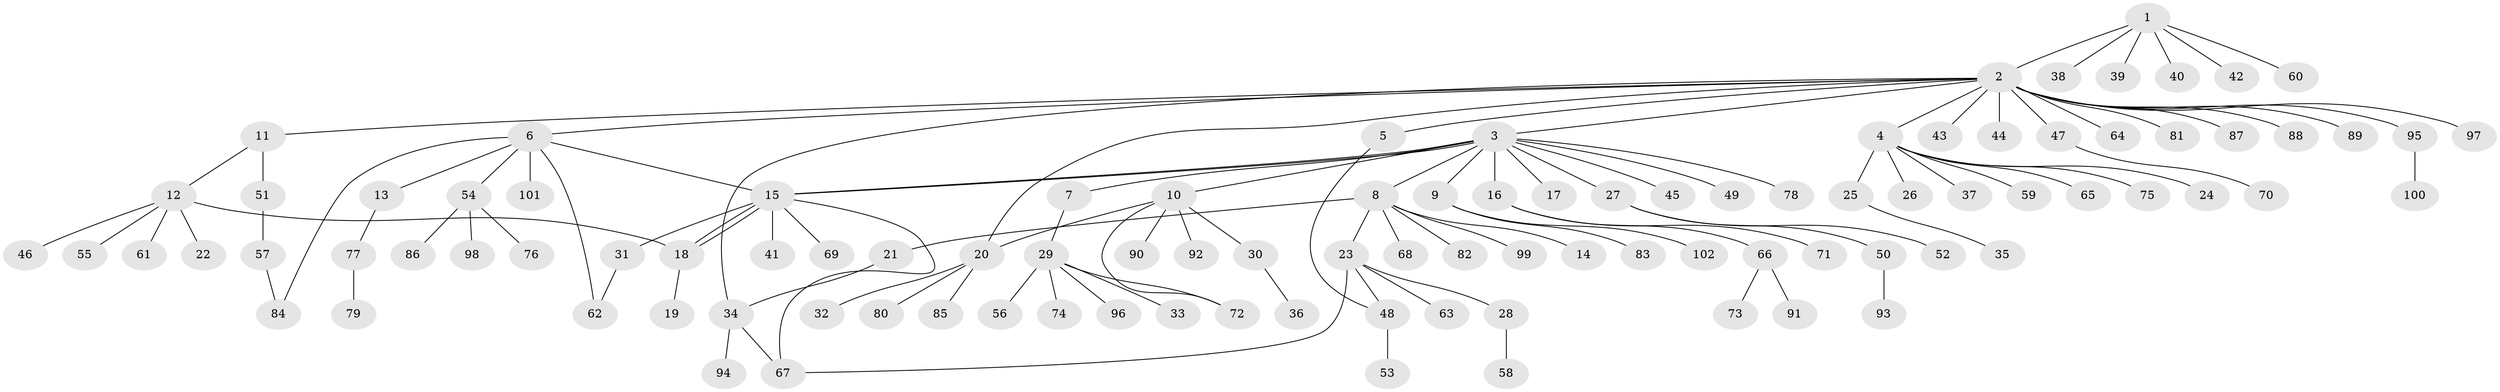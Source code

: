 // Generated by graph-tools (version 1.1) at 2025/25/03/09/25 03:25:56]
// undirected, 102 vertices, 113 edges
graph export_dot {
graph [start="1"]
  node [color=gray90,style=filled];
  1;
  2;
  3;
  4;
  5;
  6;
  7;
  8;
  9;
  10;
  11;
  12;
  13;
  14;
  15;
  16;
  17;
  18;
  19;
  20;
  21;
  22;
  23;
  24;
  25;
  26;
  27;
  28;
  29;
  30;
  31;
  32;
  33;
  34;
  35;
  36;
  37;
  38;
  39;
  40;
  41;
  42;
  43;
  44;
  45;
  46;
  47;
  48;
  49;
  50;
  51;
  52;
  53;
  54;
  55;
  56;
  57;
  58;
  59;
  60;
  61;
  62;
  63;
  64;
  65;
  66;
  67;
  68;
  69;
  70;
  71;
  72;
  73;
  74;
  75;
  76;
  77;
  78;
  79;
  80;
  81;
  82;
  83;
  84;
  85;
  86;
  87;
  88;
  89;
  90;
  91;
  92;
  93;
  94;
  95;
  96;
  97;
  98;
  99;
  100;
  101;
  102;
  1 -- 2;
  1 -- 38;
  1 -- 39;
  1 -- 40;
  1 -- 42;
  1 -- 60;
  2 -- 3;
  2 -- 4;
  2 -- 5;
  2 -- 6;
  2 -- 11;
  2 -- 20;
  2 -- 34;
  2 -- 43;
  2 -- 44;
  2 -- 47;
  2 -- 64;
  2 -- 81;
  2 -- 87;
  2 -- 88;
  2 -- 89;
  2 -- 95;
  2 -- 97;
  3 -- 7;
  3 -- 8;
  3 -- 9;
  3 -- 10;
  3 -- 15;
  3 -- 15;
  3 -- 16;
  3 -- 17;
  3 -- 27;
  3 -- 45;
  3 -- 49;
  3 -- 78;
  4 -- 24;
  4 -- 25;
  4 -- 26;
  4 -- 37;
  4 -- 59;
  4 -- 65;
  4 -- 75;
  5 -- 48;
  6 -- 13;
  6 -- 15;
  6 -- 54;
  6 -- 62;
  6 -- 84;
  6 -- 101;
  7 -- 29;
  8 -- 14;
  8 -- 21;
  8 -- 23;
  8 -- 68;
  8 -- 82;
  8 -- 99;
  9 -- 83;
  9 -- 102;
  10 -- 20;
  10 -- 30;
  10 -- 72;
  10 -- 90;
  10 -- 92;
  11 -- 12;
  11 -- 51;
  12 -- 18;
  12 -- 22;
  12 -- 46;
  12 -- 55;
  12 -- 61;
  13 -- 77;
  15 -- 18;
  15 -- 18;
  15 -- 31;
  15 -- 41;
  15 -- 67;
  15 -- 69;
  16 -- 66;
  16 -- 71;
  18 -- 19;
  20 -- 32;
  20 -- 80;
  20 -- 85;
  21 -- 34;
  23 -- 28;
  23 -- 48;
  23 -- 63;
  23 -- 67;
  25 -- 35;
  27 -- 50;
  27 -- 52;
  28 -- 58;
  29 -- 33;
  29 -- 56;
  29 -- 72;
  29 -- 74;
  29 -- 96;
  30 -- 36;
  31 -- 62;
  34 -- 67;
  34 -- 94;
  47 -- 70;
  48 -- 53;
  50 -- 93;
  51 -- 57;
  54 -- 76;
  54 -- 86;
  54 -- 98;
  57 -- 84;
  66 -- 73;
  66 -- 91;
  77 -- 79;
  95 -- 100;
}
